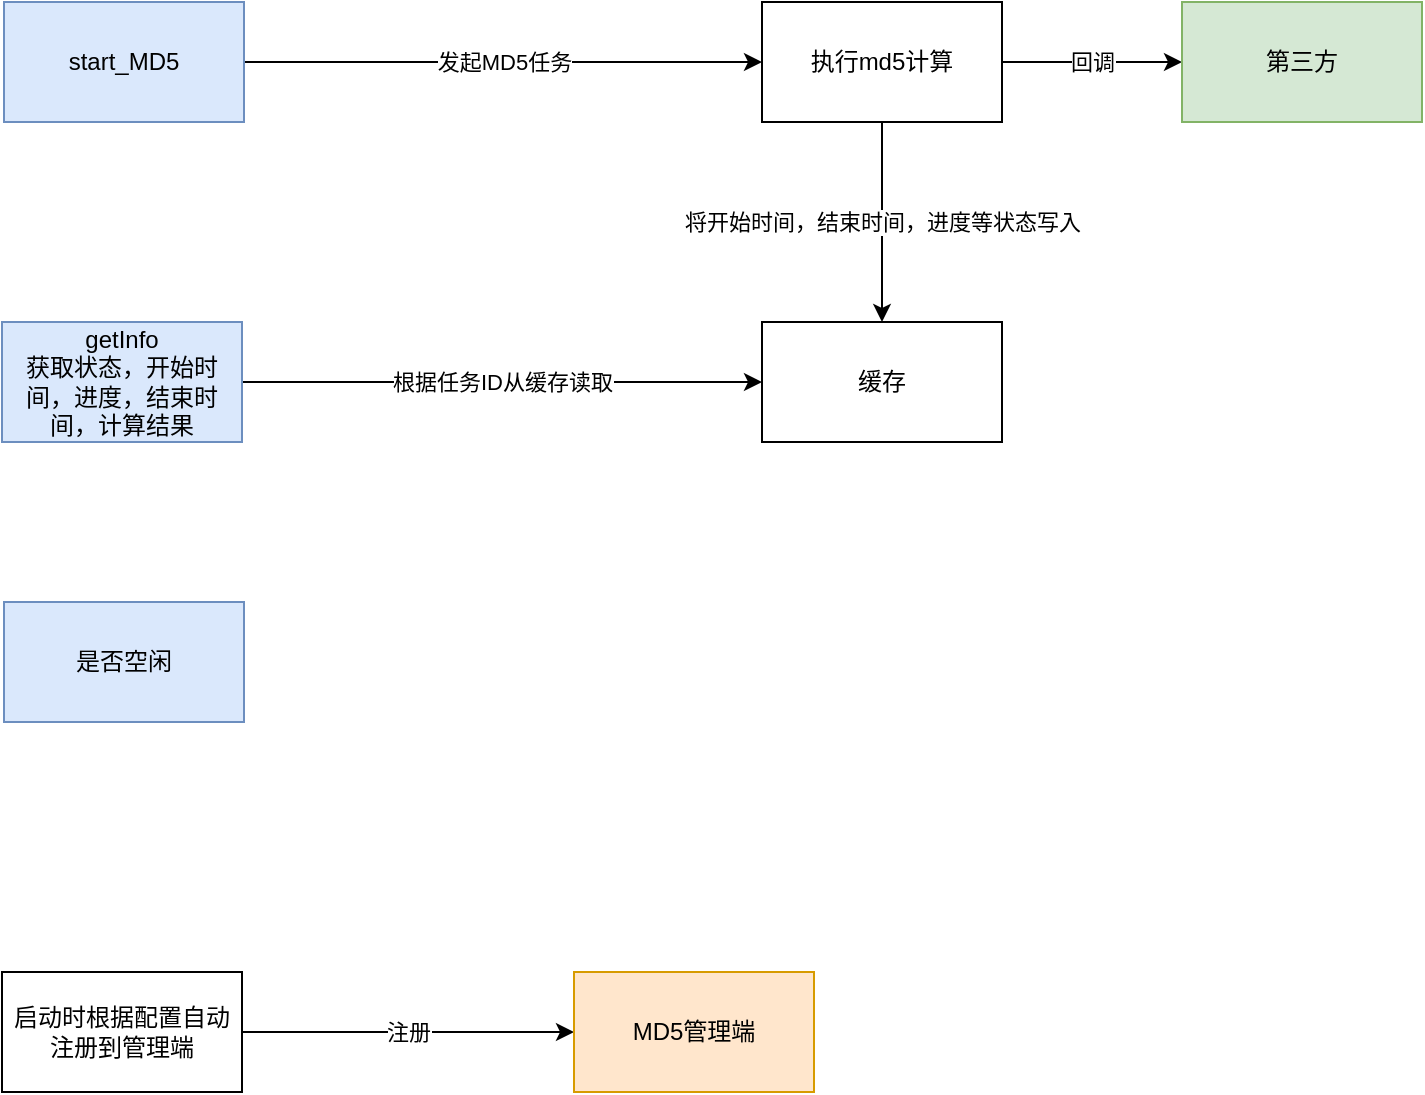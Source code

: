 <mxfile version="14.1.9" type="github" pages="3">
  <diagram id="vZh9OYVmvURLcyZ7zChU" name="MD5执行端">
    <mxGraphModel dx="1381" dy="890" grid="1" gridSize="10" guides="1" tooltips="1" connect="1" arrows="1" fold="1" page="1" pageScale="1" pageWidth="827" pageHeight="1169" math="0" shadow="0">
      <root>
        <mxCell id="0" />
        <mxCell id="1" parent="0" />
        <mxCell id="xCJOUk_nlppZlGT4sAmL-4" value="发起MD5任务" style="edgeStyle=orthogonalEdgeStyle;rounded=0;orthogonalLoop=1;jettySize=auto;html=1;entryX=0;entryY=0.5;entryDx=0;entryDy=0;" parent="1" source="xCJOUk_nlppZlGT4sAmL-1" target="xCJOUk_nlppZlGT4sAmL-5" edge="1">
          <mxGeometry relative="1" as="geometry">
            <mxPoint x="405" y="140" as="targetPoint" />
          </mxGeometry>
        </mxCell>
        <mxCell id="xCJOUk_nlppZlGT4sAmL-1" value="start_MD5" style="rounded=0;whiteSpace=wrap;html=1;fillColor=#dae8fc;strokeColor=#6c8ebf;" parent="1" vertex="1">
          <mxGeometry x="71" y="70" width="120" height="60" as="geometry" />
        </mxCell>
        <mxCell id="xCJOUk_nlppZlGT4sAmL-9" value="根据任务ID从缓存读取" style="edgeStyle=orthogonalEdgeStyle;rounded=0;orthogonalLoop=1;jettySize=auto;html=1;" parent="1" source="xCJOUk_nlppZlGT4sAmL-2" target="xCJOUk_nlppZlGT4sAmL-7" edge="1">
          <mxGeometry relative="1" as="geometry" />
        </mxCell>
        <mxCell id="xCJOUk_nlppZlGT4sAmL-2" value="getInfo&lt;br&gt;获取状态，开始时间，进度，结束时间，计算结果" style="rounded=0;whiteSpace=wrap;html=1;fillColor=#dae8fc;strokeColor=#6c8ebf;" parent="1" vertex="1">
          <mxGeometry x="70" y="230" width="120" height="60" as="geometry" />
        </mxCell>
        <mxCell id="xCJOUk_nlppZlGT4sAmL-8" value="将开始时间，结束时间，进度等状态写入" style="edgeStyle=orthogonalEdgeStyle;rounded=0;orthogonalLoop=1;jettySize=auto;html=1;entryX=0.5;entryY=0;entryDx=0;entryDy=0;" parent="1" source="xCJOUk_nlppZlGT4sAmL-5" target="xCJOUk_nlppZlGT4sAmL-7" edge="1">
          <mxGeometry relative="1" as="geometry" />
        </mxCell>
        <mxCell id="xvb4MUw1szfaOKgbHXFY-2" value="回调" style="edgeStyle=orthogonalEdgeStyle;rounded=0;orthogonalLoop=1;jettySize=auto;html=1;" parent="1" source="xCJOUk_nlppZlGT4sAmL-5" target="xvb4MUw1szfaOKgbHXFY-1" edge="1">
          <mxGeometry relative="1" as="geometry" />
        </mxCell>
        <mxCell id="xCJOUk_nlppZlGT4sAmL-5" value="执行md5计算" style="rounded=0;whiteSpace=wrap;html=1;" parent="1" vertex="1">
          <mxGeometry x="450" y="70" width="120" height="60" as="geometry" />
        </mxCell>
        <mxCell id="xCJOUk_nlppZlGT4sAmL-7" value="缓存" style="rounded=0;whiteSpace=wrap;html=1;" parent="1" vertex="1">
          <mxGeometry x="450" y="230" width="120" height="60" as="geometry" />
        </mxCell>
        <mxCell id="xvb4MUw1szfaOKgbHXFY-1" value="第三方" style="rounded=0;whiteSpace=wrap;html=1;fillColor=#d5e8d4;strokeColor=#82b366;" parent="1" vertex="1">
          <mxGeometry x="660" y="70" width="120" height="60" as="geometry" />
        </mxCell>
        <mxCell id="xTGyEX7kMLGWxDFuv8Kp-1" value="是否空闲" style="rounded=0;whiteSpace=wrap;html=1;fillColor=#dae8fc;strokeColor=#6c8ebf;" parent="1" vertex="1">
          <mxGeometry x="71" y="370" width="120" height="60" as="geometry" />
        </mxCell>
        <mxCell id="3F_a-cN-I69hapElGCvo-4" value="注册" style="edgeStyle=orthogonalEdgeStyle;rounded=0;orthogonalLoop=1;jettySize=auto;html=1;exitX=1;exitY=0.5;exitDx=0;exitDy=0;entryX=0;entryY=0.5;entryDx=0;entryDy=0;" edge="1" parent="1" source="3F_a-cN-I69hapElGCvo-1" target="3F_a-cN-I69hapElGCvo-3">
          <mxGeometry relative="1" as="geometry" />
        </mxCell>
        <mxCell id="3F_a-cN-I69hapElGCvo-1" value="启动时根据配置自动注册到管理端" style="rounded=0;whiteSpace=wrap;html=1;" vertex="1" parent="1">
          <mxGeometry x="70" y="555" width="120" height="60" as="geometry" />
        </mxCell>
        <mxCell id="3F_a-cN-I69hapElGCvo-3" value="MD5管理端" style="rounded=0;whiteSpace=wrap;html=1;fillColor=#ffe6cc;strokeColor=#d79b00;" vertex="1" parent="1">
          <mxGeometry x="356" y="555" width="120" height="60" as="geometry" />
        </mxCell>
      </root>
    </mxGraphModel>
  </diagram>
  <diagram id="CkjEr-vj1TwtATfTT5om" name="MD5管理端">
    <mxGraphModel dx="1381" dy="890" grid="1" gridSize="10" guides="1" tooltips="1" connect="1" arrows="1" fold="1" page="1" pageScale="1" pageWidth="827" pageHeight="1169" math="0" shadow="0">
      <root>
        <mxCell id="pD-obUyEzkE79_Fu9p86-0" />
        <mxCell id="pD-obUyEzkE79_Fu9p86-1" parent="pD-obUyEzkE79_Fu9p86-0" />
        <mxCell id="8QeqpfEdfmeAyonV3E3P-1" value="下发任务：ID" style="edgeStyle=orthogonalEdgeStyle;rounded=0;orthogonalLoop=1;jettySize=auto;html=1;exitX=1;exitY=0.5;exitDx=0;exitDy=0;entryX=0.5;entryY=0;entryDx=0;entryDy=0;" parent="pD-obUyEzkE79_Fu9p86-1" source="8QeqpfEdfmeAyonV3E3P-3" target="8QeqpfEdfmeAyonV3E3P-0" edge="1">
          <mxGeometry x="0.007" relative="1" as="geometry">
            <mxPoint as="offset" />
          </mxGeometry>
        </mxCell>
        <mxCell id="pj6sRofI2khXpzfL-eum-0" value="生成任务ID，将任务加入队列中" style="edgeStyle=orthogonalEdgeStyle;rounded=0;orthogonalLoop=1;jettySize=auto;html=1;entryX=0;entryY=0.5;entryDx=0;entryDy=0;exitX=0.45;exitY=0;exitDx=0;exitDy=0;exitPerimeter=0;" parent="pD-obUyEzkE79_Fu9p86-1" source="BkSrPA6vsREYZLOBG8kc-0" target="8QeqpfEdfmeAyonV3E3P-3" edge="1">
          <mxGeometry relative="1" as="geometry" />
        </mxCell>
        <mxCell id="BkSrPA6vsREYZLOBG8kc-0" value="创建MD5任务，返回ID给调用方" style="rounded=0;whiteSpace=wrap;html=1;fillColor=#dae8fc;strokeColor=#6c8ebf;" parent="pD-obUyEzkE79_Fu9p86-1" vertex="1">
          <mxGeometry x="80" y="330" width="120" height="60" as="geometry" />
        </mxCell>
        <mxCell id="eEpEQpnTVAiNZk7LBNJG-0" value="集群状态查询" style="rounded=0;whiteSpace=wrap;html=1;fillColor=#dae8fc;strokeColor=#6c8ebf;" parent="pD-obUyEzkE79_Fu9p86-1" vertex="1">
          <mxGeometry x="80" y="420" width="120" height="60" as="geometry" />
        </mxCell>
        <mxCell id="pj6sRofI2khXpzfL-eum-2" value="启动时自动注册到管理端" style="edgeStyle=orthogonalEdgeStyle;rounded=0;orthogonalLoop=1;jettySize=auto;html=1;exitX=0.75;exitY=0;exitDx=0;exitDy=0;entryX=1;entryY=0.5;entryDx=0;entryDy=0;" parent="pD-obUyEzkE79_Fu9p86-1" source="8QeqpfEdfmeAyonV3E3P-0" target="pj6sRofI2khXpzfL-eum-1" edge="1">
          <mxGeometry relative="1" as="geometry" />
        </mxCell>
        <mxCell id="8QeqpfEdfmeAyonV3E3P-0" value="MD5执行端" style="rounded=0;whiteSpace=wrap;html=1;" parent="pD-obUyEzkE79_Fu9p86-1" vertex="1">
          <mxGeometry x="570" y="410" width="206" height="280" as="geometry" />
        </mxCell>
        <mxCell id="8QeqpfEdfmeAyonV3E3P-3" value="&lt;font style=&quot;font-size: 16px ; background-color: rgb(255 , 255 , 0)&quot;&gt;任务队列&lt;/font&gt;&lt;br&gt;轮询队列&lt;br&gt;查询空闲MD5执行端&lt;br&gt;下发任务并写库" style="whiteSpace=wrap;html=1;aspect=fixed;" parent="pD-obUyEzkE79_Fu9p86-1" vertex="1">
          <mxGeometry x="300" y="220" width="120" height="120" as="geometry" />
        </mxCell>
        <mxCell id="pj6sRofI2khXpzfL-eum-4" value="" style="edgeStyle=orthogonalEdgeStyle;rounded=0;orthogonalLoop=1;jettySize=auto;html=1;" parent="pD-obUyEzkE79_Fu9p86-1" source="pj6sRofI2khXpzfL-eum-1" target="pj6sRofI2khXpzfL-eum-3" edge="1">
          <mxGeometry relative="1" as="geometry" />
        </mxCell>
        <mxCell id="pj6sRofI2khXpzfL-eum-1" value="MD5执行端注册接口" style="rounded=0;whiteSpace=wrap;html=1;fillColor=#dae8fc;strokeColor=#6c8ebf;" parent="pD-obUyEzkE79_Fu9p86-1" vertex="1">
          <mxGeometry x="300" y="20" width="120" height="60" as="geometry" />
        </mxCell>
        <mxCell id="pj6sRofI2khXpzfL-eum-5" value="将执行端加入集合中" style="edgeStyle=orthogonalEdgeStyle;rounded=0;orthogonalLoop=1;jettySize=auto;html=1;" parent="pD-obUyEzkE79_Fu9p86-1" source="pj6sRofI2khXpzfL-eum-3" target="pj6sRofI2khXpzfL-eum-1" edge="1">
          <mxGeometry relative="1" as="geometry" />
        </mxCell>
        <mxCell id="pj6sRofI2khXpzfL-eum-3" value="&lt;font style=&quot;font-size: 16px ; background-color: rgb(255 , 255 , 51)&quot;&gt;执行端集合&lt;/font&gt;&lt;br&gt;：&lt;br&gt;ip，执行任务数量" style="rounded=0;whiteSpace=wrap;html=1;" parent="pD-obUyEzkE79_Fu9p86-1" vertex="1">
          <mxGeometry x="300" y="110" width="120" height="60" as="geometry" />
        </mxCell>
        <mxCell id="pj6sRofI2khXpzfL-eum-7" value="向执行端查询" style="edgeStyle=orthogonalEdgeStyle;rounded=0;orthogonalLoop=1;jettySize=auto;html=1;" parent="pD-obUyEzkE79_Fu9p86-1" source="pj6sRofI2khXpzfL-eum-6" target="8QeqpfEdfmeAyonV3E3P-0" edge="1">
          <mxGeometry relative="1" as="geometry" />
        </mxCell>
        <mxCell id="pj6sRofI2khXpzfL-eum-6" value="任务状态查询" style="rounded=0;whiteSpace=wrap;html=1;fillColor=#dae8fc;strokeColor=#6c8ebf;" parent="pD-obUyEzkE79_Fu9p86-1" vertex="1">
          <mxGeometry x="80" y="525" width="120" height="60" as="geometry" />
        </mxCell>
      </root>
    </mxGraphModel>
  </diagram>
  <diagram id="fqGaz1YixJYyGbtJA_QN" name="测试模块">
    <mxGraphModel dx="1381" dy="890" grid="1" gridSize="10" guides="1" tooltips="1" connect="1" arrows="1" fold="1" page="1" pageScale="1" pageWidth="827" pageHeight="1169" math="0" shadow="0">
      <root>
        <mxCell id="_oThMeBDkMpjmNqSBP6x-0" />
        <mxCell id="_oThMeBDkMpjmNqSBP6x-1" parent="_oThMeBDkMpjmNqSBP6x-0" />
        <mxCell id="_oThMeBDkMpjmNqSBP6x-5" value="" style="edgeStyle=orthogonalEdgeStyle;rounded=0;orthogonalLoop=1;jettySize=auto;html=1;entryX=0;entryY=0.5;entryDx=0;entryDy=0;" parent="_oThMeBDkMpjmNqSBP6x-1" source="_oThMeBDkMpjmNqSBP6x-2" target="_oThMeBDkMpjmNqSBP6x-4" edge="1">
          <mxGeometry relative="1" as="geometry">
            <mxPoint x="270" y="400" as="targetPoint" />
            <Array as="points">
              <mxPoint x="160" y="400" />
            </Array>
          </mxGeometry>
        </mxCell>
        <mxCell id="_oThMeBDkMpjmNqSBP6x-2" value="发起任务" style="rounded=0;whiteSpace=wrap;html=1;fillColor=#dae8fc;strokeColor=#6c8ebf;" parent="_oThMeBDkMpjmNqSBP6x-1" vertex="1">
          <mxGeometry x="110" y="220" width="120" height="60" as="geometry" />
        </mxCell>
        <mxCell id="_oThMeBDkMpjmNqSBP6x-13" value="根据ID查询任务状态" style="edgeStyle=orthogonalEdgeStyle;rounded=0;orthogonalLoop=1;jettySize=auto;html=1;" parent="_oThMeBDkMpjmNqSBP6x-1" source="_oThMeBDkMpjmNqSBP6x-3" target="_oThMeBDkMpjmNqSBP6x-4" edge="1">
          <mxGeometry x="-0.455" relative="1" as="geometry">
            <Array as="points">
              <mxPoint x="350" y="220" />
              <mxPoint x="350" y="220" />
            </Array>
            <mxPoint as="offset" />
          </mxGeometry>
        </mxCell>
        <mxCell id="9sdfu4T4Dndy-RtgNsHt-0" value="查询集群状态" style="edgeStyle=orthogonalEdgeStyle;rounded=0;orthogonalLoop=1;jettySize=auto;html=1;" parent="_oThMeBDkMpjmNqSBP6x-1" source="_oThMeBDkMpjmNqSBP6x-3" target="_oThMeBDkMpjmNqSBP6x-4" edge="1">
          <mxGeometry relative="1" as="geometry">
            <mxPoint x="423" y="418" as="targetPoint" />
            <Array as="points">
              <mxPoint x="420" y="300" />
              <mxPoint x="420" y="300" />
            </Array>
          </mxGeometry>
        </mxCell>
        <mxCell id="_oThMeBDkMpjmNqSBP6x-3" value="查询任务&lt;br&gt;map+thread" style="rounded=0;whiteSpace=wrap;html=1;" parent="_oThMeBDkMpjmNqSBP6x-1" vertex="1">
          <mxGeometry x="280" y="40" width="210" height="110" as="geometry" />
        </mxCell>
        <mxCell id="_oThMeBDkMpjmNqSBP6x-9" value="md5计算结束回调" style="edgeStyle=orthogonalEdgeStyle;rounded=0;orthogonalLoop=1;jettySize=auto;html=1;exitX=1;exitY=0.5;exitDx=0;exitDy=0;" parent="_oThMeBDkMpjmNqSBP6x-1" source="_oThMeBDkMpjmNqSBP6x-4" target="_oThMeBDkMpjmNqSBP6x-6" edge="1">
          <mxGeometry relative="1" as="geometry">
            <Array as="points">
              <mxPoint x="620" y="400" />
            </Array>
          </mxGeometry>
        </mxCell>
        <mxCell id="_oThMeBDkMpjmNqSBP6x-14" value="&lt;span style=&quot;color: rgb(0 , 0 , 0) ; font-family: &amp;#34;helvetica&amp;#34; ; font-size: 11px ; font-style: normal ; font-weight: 400 ; letter-spacing: normal ; text-align: center ; text-indent: 0px ; text-transform: none ; word-spacing: 0px ; background-color: rgb(255 , 255 , 255) ; display: inline ; float: none&quot;&gt;管理端返回任务ID&lt;/span&gt;" style="edgeStyle=orthogonalEdgeStyle;rounded=0;orthogonalLoop=1;jettySize=auto;html=1;exitX=0;exitY=0.25;exitDx=0;exitDy=0;" parent="_oThMeBDkMpjmNqSBP6x-1" source="_oThMeBDkMpjmNqSBP6x-4" target="_oThMeBDkMpjmNqSBP6x-2" edge="1">
          <mxGeometry relative="1" as="geometry">
            <Array as="points">
              <mxPoint x="260" y="385" />
              <mxPoint x="260" y="250" />
            </Array>
          </mxGeometry>
        </mxCell>
        <mxCell id="_oThMeBDkMpjmNqSBP6x-4" value="调用MD5管理端" style="rounded=0;whiteSpace=wrap;html=1;" parent="_oThMeBDkMpjmNqSBP6x-1" vertex="1">
          <mxGeometry x="325" y="370" width="120" height="60" as="geometry" />
        </mxCell>
        <mxCell id="_oThMeBDkMpjmNqSBP6x-10" value="更新Map" style="edgeStyle=orthogonalEdgeStyle;rounded=0;orthogonalLoop=1;jettySize=auto;html=1;exitX=0.5;exitY=0;exitDx=0;exitDy=0;" parent="_oThMeBDkMpjmNqSBP6x-1" source="_oThMeBDkMpjmNqSBP6x-6" edge="1">
          <mxGeometry relative="1" as="geometry">
            <mxPoint x="490" y="105" as="targetPoint" />
            <Array as="points">
              <mxPoint x="620" y="105" />
            </Array>
          </mxGeometry>
        </mxCell>
        <mxCell id="_oThMeBDkMpjmNqSBP6x-6" value="回调接口" style="rounded=0;whiteSpace=wrap;html=1;fillColor=#dae8fc;strokeColor=#6c8ebf;" parent="_oThMeBDkMpjmNqSBP6x-1" vertex="1">
          <mxGeometry x="560" y="220" width="120" height="60" as="geometry" />
        </mxCell>
        <mxCell id="_oThMeBDkMpjmNqSBP6x-8" style="edgeStyle=orthogonalEdgeStyle;rounded=0;orthogonalLoop=1;jettySize=auto;html=1;entryX=0.417;entryY=-0.033;entryDx=0;entryDy=0;entryPerimeter=0;exitX=0.5;exitY=1;exitDx=0;exitDy=0;" parent="_oThMeBDkMpjmNqSBP6x-1" source="_oThMeBDkMpjmNqSBP6x-7" target="_oThMeBDkMpjmNqSBP6x-2" edge="1">
          <mxGeometry relative="1" as="geometry">
            <Array as="points">
              <mxPoint x="160" y="110" />
            </Array>
          </mxGeometry>
        </mxCell>
        <mxCell id="_oThMeBDkMpjmNqSBP6x-7" value="postman" style="rounded=0;whiteSpace=wrap;html=1;fillColor=#e1d5e7;strokeColor=#9673a6;" parent="_oThMeBDkMpjmNqSBP6x-1" vertex="1">
          <mxGeometry x="100" y="50" width="120" height="60" as="geometry" />
        </mxCell>
      </root>
    </mxGraphModel>
  </diagram>
</mxfile>
